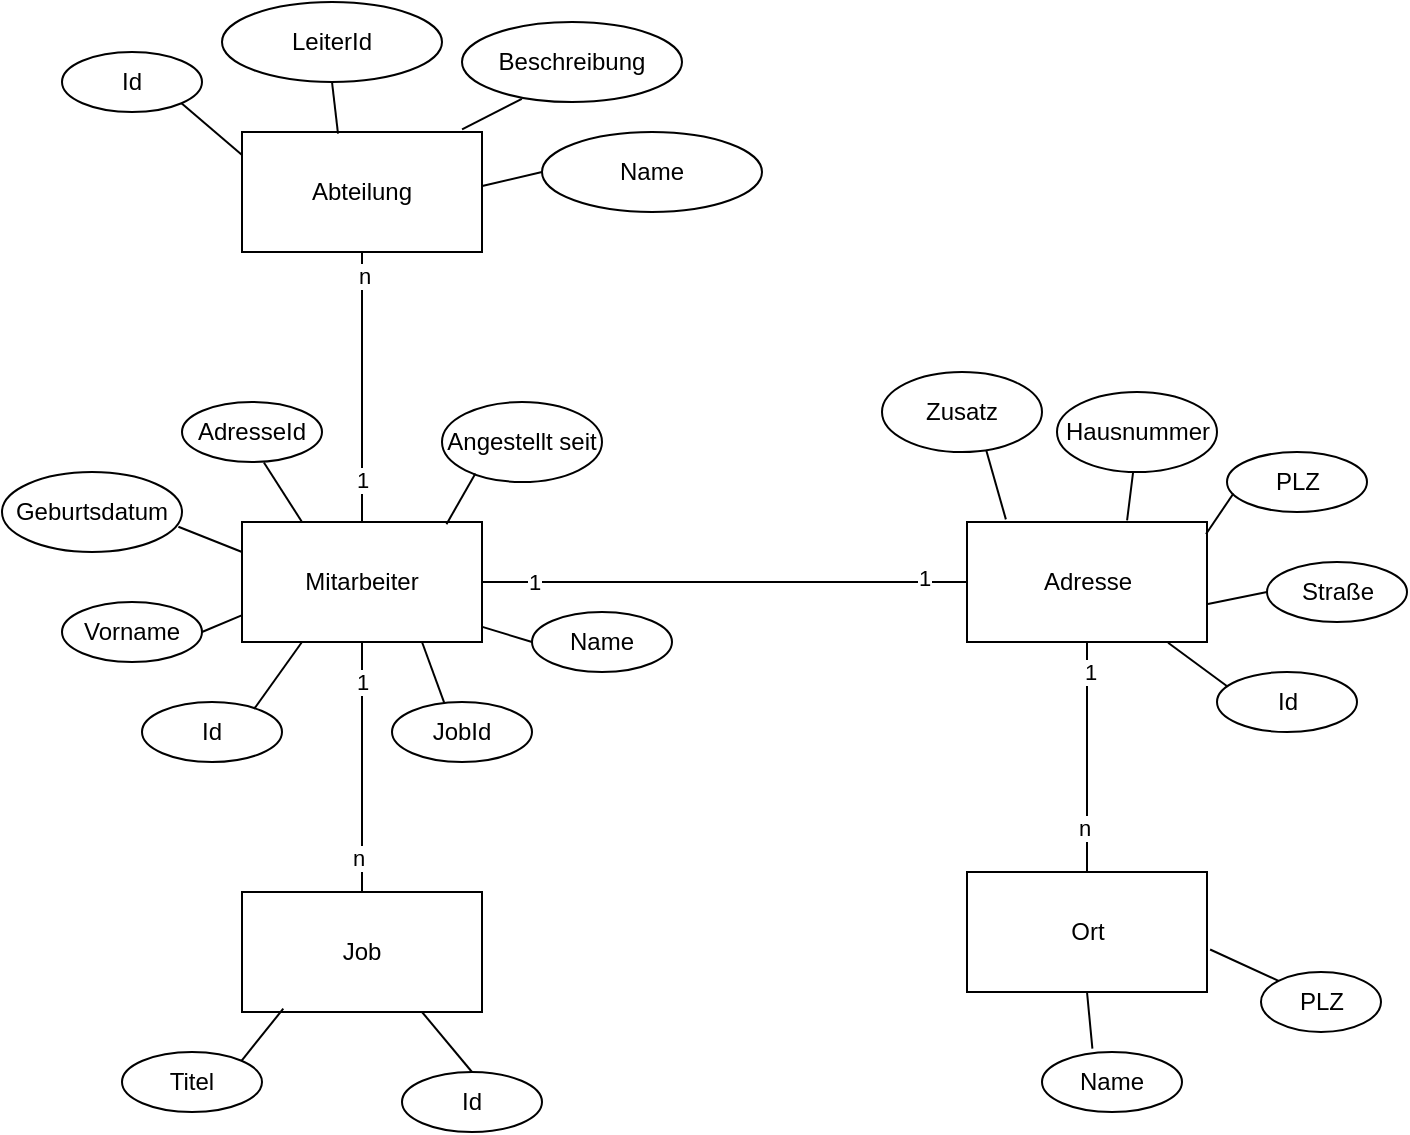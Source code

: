<mxfile version="24.5.2" type="device">
  <diagram id="415Xjly7tCgpQv022EDN" name="Seite-1">
    <mxGraphModel dx="1516" dy="668" grid="1" gridSize="10" guides="1" tooltips="1" connect="1" arrows="1" fold="1" page="1" pageScale="1" pageWidth="827" pageHeight="1169" math="0" shadow="0">
      <root>
        <mxCell id="0" />
        <mxCell id="1" parent="0" />
        <mxCell id="FzVCcaH5rEI2dsI1RSkb-1" value="AdresseId" style="ellipse;whiteSpace=wrap;html=1;" parent="1" vertex="1">
          <mxGeometry x="70" y="310" width="70" height="30" as="geometry" />
        </mxCell>
        <mxCell id="FzVCcaH5rEI2dsI1RSkb-3" value="Hausnummer" style="ellipse;whiteSpace=wrap;html=1;" parent="1" vertex="1">
          <mxGeometry x="507.5" y="305" width="80" height="40" as="geometry" />
        </mxCell>
        <mxCell id="FzVCcaH5rEI2dsI1RSkb-4" value="Name" style="ellipse;whiteSpace=wrap;html=1;" parent="1" vertex="1">
          <mxGeometry x="500" y="635" width="70" height="30" as="geometry" />
        </mxCell>
        <mxCell id="FzVCcaH5rEI2dsI1RSkb-5" value="Mitarbeiter" style="rounded=0;whiteSpace=wrap;html=1;" parent="1" vertex="1">
          <mxGeometry x="100" y="370" width="120" height="60" as="geometry" />
        </mxCell>
        <mxCell id="FzVCcaH5rEI2dsI1RSkb-6" value="Abteilung" style="rounded=0;whiteSpace=wrap;html=1;" parent="1" vertex="1">
          <mxGeometry x="100" y="175" width="120" height="60" as="geometry" />
        </mxCell>
        <mxCell id="FzVCcaH5rEI2dsI1RSkb-7" value="Adresse" style="rounded=0;whiteSpace=wrap;html=1;" parent="1" vertex="1">
          <mxGeometry x="462.5" y="370" width="120" height="60" as="geometry" />
        </mxCell>
        <mxCell id="FzVCcaH5rEI2dsI1RSkb-8" value="Ort" style="rounded=0;whiteSpace=wrap;html=1;" parent="1" vertex="1">
          <mxGeometry x="462.5" y="545" width="120" height="60" as="geometry" />
        </mxCell>
        <mxCell id="FzVCcaH5rEI2dsI1RSkb-9" value="Id" style="ellipse;whiteSpace=wrap;html=1;" parent="1" vertex="1">
          <mxGeometry x="587.5" y="445" width="70" height="30" as="geometry" />
        </mxCell>
        <mxCell id="FzVCcaH5rEI2dsI1RSkb-11" value="Angestellt seit" style="ellipse;whiteSpace=wrap;html=1;" parent="1" vertex="1">
          <mxGeometry x="200" y="310" width="80" height="40" as="geometry" />
        </mxCell>
        <mxCell id="FzVCcaH5rEI2dsI1RSkb-12" value="JobId" style="ellipse;whiteSpace=wrap;html=1;" parent="1" vertex="1">
          <mxGeometry x="175" y="460" width="70" height="30" as="geometry" />
        </mxCell>
        <mxCell id="FzVCcaH5rEI2dsI1RSkb-13" value="Geburtsdatum" style="ellipse;whiteSpace=wrap;html=1;" parent="1" vertex="1">
          <mxGeometry x="-20" y="345" width="90" height="40" as="geometry" />
        </mxCell>
        <mxCell id="FzVCcaH5rEI2dsI1RSkb-16" value="Beschreibung" style="ellipse;whiteSpace=wrap;html=1;" parent="1" vertex="1">
          <mxGeometry x="210" y="120" width="110" height="40" as="geometry" />
        </mxCell>
        <mxCell id="FzVCcaH5rEI2dsI1RSkb-18" value="Id" style="ellipse;whiteSpace=wrap;html=1;" parent="1" vertex="1">
          <mxGeometry x="10" y="135" width="70" height="30" as="geometry" />
        </mxCell>
        <mxCell id="FzVCcaH5rEI2dsI1RSkb-19" value="LeiterId" style="ellipse;whiteSpace=wrap;html=1;" parent="1" vertex="1">
          <mxGeometry x="90" y="110" width="110" height="40" as="geometry" />
        </mxCell>
        <mxCell id="FzVCcaH5rEI2dsI1RSkb-20" value="Name" style="ellipse;whiteSpace=wrap;html=1;" parent="1" vertex="1">
          <mxGeometry x="250" y="175" width="110" height="40" as="geometry" />
        </mxCell>
        <mxCell id="FzVCcaH5rEI2dsI1RSkb-22" value="Name" style="ellipse;whiteSpace=wrap;html=1;" parent="1" vertex="1">
          <mxGeometry x="245" y="415" width="70" height="30" as="geometry" />
        </mxCell>
        <mxCell id="FzVCcaH5rEI2dsI1RSkb-23" value="Vorname" style="ellipse;whiteSpace=wrap;html=1;" parent="1" vertex="1">
          <mxGeometry x="10" y="410" width="70" height="30" as="geometry" />
        </mxCell>
        <mxCell id="FzVCcaH5rEI2dsI1RSkb-24" value="Straße" style="ellipse;whiteSpace=wrap;html=1;" parent="1" vertex="1">
          <mxGeometry x="612.5" y="390" width="70" height="30" as="geometry" />
        </mxCell>
        <mxCell id="FzVCcaH5rEI2dsI1RSkb-25" value="PLZ" style="ellipse;whiteSpace=wrap;html=1;" parent="1" vertex="1">
          <mxGeometry x="592.5" y="335" width="70" height="30" as="geometry" />
        </mxCell>
        <mxCell id="FzVCcaH5rEI2dsI1RSkb-26" value="Zusatz" style="ellipse;whiteSpace=wrap;html=1;" parent="1" vertex="1">
          <mxGeometry x="420" y="295" width="80" height="40" as="geometry" />
        </mxCell>
        <mxCell id="FzVCcaH5rEI2dsI1RSkb-27" value="PLZ" style="ellipse;whiteSpace=wrap;html=1;" parent="1" vertex="1">
          <mxGeometry x="609.5" y="595" width="60" height="30" as="geometry" />
        </mxCell>
        <mxCell id="FzVCcaH5rEI2dsI1RSkb-28" value="Id" style="ellipse;whiteSpace=wrap;html=1;" parent="1" vertex="1">
          <mxGeometry x="50" y="460" width="70" height="30" as="geometry" />
        </mxCell>
        <mxCell id="FzVCcaH5rEI2dsI1RSkb-29" value="Id" style="ellipse;whiteSpace=wrap;html=1;" parent="1" vertex="1">
          <mxGeometry x="180" y="645" width="70" height="30" as="geometry" />
        </mxCell>
        <mxCell id="FzVCcaH5rEI2dsI1RSkb-31" value="Job" style="rounded=0;whiteSpace=wrap;html=1;" parent="1" vertex="1">
          <mxGeometry x="100" y="555" width="120" height="60" as="geometry" />
        </mxCell>
        <mxCell id="FzVCcaH5rEI2dsI1RSkb-32" value="Titel" style="ellipse;whiteSpace=wrap;html=1;" parent="1" vertex="1">
          <mxGeometry x="40" y="635" width="70" height="30" as="geometry" />
        </mxCell>
        <mxCell id="emK_JLEOLE2kQT3VceGG-1" value="" style="endArrow=none;html=1;rounded=0;entryX=0.5;entryY=1;entryDx=0;entryDy=0;exitX=0.5;exitY=0;exitDx=0;exitDy=0;" edge="1" parent="1" source="FzVCcaH5rEI2dsI1RSkb-8" target="FzVCcaH5rEI2dsI1RSkb-7">
          <mxGeometry width="50" height="50" relative="1" as="geometry">
            <mxPoint x="352.5" y="615" as="sourcePoint" />
            <mxPoint x="402.5" y="565" as="targetPoint" />
          </mxGeometry>
        </mxCell>
        <mxCell id="emK_JLEOLE2kQT3VceGG-32" value="1" style="edgeLabel;html=1;align=center;verticalAlign=middle;resizable=0;points=[];" vertex="1" connectable="0" parent="emK_JLEOLE2kQT3VceGG-1">
          <mxGeometry x="0.743" y="-1" relative="1" as="geometry">
            <mxPoint as="offset" />
          </mxGeometry>
        </mxCell>
        <mxCell id="emK_JLEOLE2kQT3VceGG-33" value="n" style="edgeLabel;html=1;align=center;verticalAlign=middle;resizable=0;points=[];" vertex="1" connectable="0" parent="emK_JLEOLE2kQT3VceGG-1">
          <mxGeometry x="-0.619" y="2" relative="1" as="geometry">
            <mxPoint as="offset" />
          </mxGeometry>
        </mxCell>
        <mxCell id="emK_JLEOLE2kQT3VceGG-2" value="" style="endArrow=none;html=1;rounded=0;entryX=0.5;entryY=1;entryDx=0;entryDy=0;exitX=0.5;exitY=0;exitDx=0;exitDy=0;" edge="1" parent="1" source="FzVCcaH5rEI2dsI1RSkb-31" target="FzVCcaH5rEI2dsI1RSkb-5">
          <mxGeometry width="50" height="50" relative="1" as="geometry">
            <mxPoint x="330" y="580" as="sourcePoint" />
            <mxPoint x="380" y="530" as="targetPoint" />
          </mxGeometry>
        </mxCell>
        <mxCell id="emK_JLEOLE2kQT3VceGG-30" value="n" style="edgeLabel;html=1;align=center;verticalAlign=middle;resizable=0;points=[];" vertex="1" connectable="0" parent="emK_JLEOLE2kQT3VceGG-2">
          <mxGeometry x="-0.728" y="2" relative="1" as="geometry">
            <mxPoint as="offset" />
          </mxGeometry>
        </mxCell>
        <mxCell id="emK_JLEOLE2kQT3VceGG-31" value="1" style="edgeLabel;html=1;align=center;verticalAlign=middle;resizable=0;points=[];" vertex="1" connectable="0" parent="emK_JLEOLE2kQT3VceGG-2">
          <mxGeometry x="0.689" relative="1" as="geometry">
            <mxPoint as="offset" />
          </mxGeometry>
        </mxCell>
        <mxCell id="emK_JLEOLE2kQT3VceGG-3" value="" style="endArrow=none;html=1;rounded=0;entryX=0.5;entryY=1;entryDx=0;entryDy=0;exitX=0.5;exitY=0;exitDx=0;exitDy=0;" edge="1" parent="1" source="FzVCcaH5rEI2dsI1RSkb-5" target="FzVCcaH5rEI2dsI1RSkb-6">
          <mxGeometry width="50" height="50" relative="1" as="geometry">
            <mxPoint x="330" y="330" as="sourcePoint" />
            <mxPoint x="380" y="280" as="targetPoint" />
          </mxGeometry>
        </mxCell>
        <mxCell id="emK_JLEOLE2kQT3VceGG-28" value="1" style="edgeLabel;html=1;align=center;verticalAlign=middle;resizable=0;points=[];" vertex="1" connectable="0" parent="emK_JLEOLE2kQT3VceGG-3">
          <mxGeometry x="-0.678" relative="1" as="geometry">
            <mxPoint as="offset" />
          </mxGeometry>
        </mxCell>
        <mxCell id="emK_JLEOLE2kQT3VceGG-29" value="n" style="edgeLabel;html=1;align=center;verticalAlign=middle;resizable=0;points=[];" vertex="1" connectable="0" parent="emK_JLEOLE2kQT3VceGG-3">
          <mxGeometry x="0.82" y="-1" relative="1" as="geometry">
            <mxPoint as="offset" />
          </mxGeometry>
        </mxCell>
        <mxCell id="emK_JLEOLE2kQT3VceGG-4" value="" style="endArrow=none;html=1;rounded=0;entryX=0;entryY=0.5;entryDx=0;entryDy=0;exitX=1;exitY=0.5;exitDx=0;exitDy=0;" edge="1" parent="1" source="FzVCcaH5rEI2dsI1RSkb-5" target="FzVCcaH5rEI2dsI1RSkb-7">
          <mxGeometry width="50" height="50" relative="1" as="geometry">
            <mxPoint x="380" y="520" as="sourcePoint" />
            <mxPoint x="430" y="470" as="targetPoint" />
          </mxGeometry>
        </mxCell>
        <mxCell id="emK_JLEOLE2kQT3VceGG-26" value="1" style="edgeLabel;html=1;align=center;verticalAlign=middle;resizable=0;points=[];" vertex="1" connectable="0" parent="emK_JLEOLE2kQT3VceGG-4">
          <mxGeometry x="-0.788" relative="1" as="geometry">
            <mxPoint as="offset" />
          </mxGeometry>
        </mxCell>
        <mxCell id="emK_JLEOLE2kQT3VceGG-27" value="1" style="edgeLabel;html=1;align=center;verticalAlign=middle;resizable=0;points=[];" vertex="1" connectable="0" parent="emK_JLEOLE2kQT3VceGG-4">
          <mxGeometry x="0.819" y="2" relative="1" as="geometry">
            <mxPoint as="offset" />
          </mxGeometry>
        </mxCell>
        <mxCell id="emK_JLEOLE2kQT3VceGG-6" value="" style="endArrow=none;html=1;rounded=0;entryX=0.585;entryY=1.009;entryDx=0;entryDy=0;entryPerimeter=0;exitX=0.25;exitY=0;exitDx=0;exitDy=0;" edge="1" parent="1" source="FzVCcaH5rEI2dsI1RSkb-5" target="FzVCcaH5rEI2dsI1RSkb-1">
          <mxGeometry width="50" height="50" relative="1" as="geometry">
            <mxPoint x="200" y="430" as="sourcePoint" />
            <mxPoint x="250" y="380" as="targetPoint" />
          </mxGeometry>
        </mxCell>
        <mxCell id="emK_JLEOLE2kQT3VceGG-7" value="" style="endArrow=none;html=1;rounded=0;entryX=0.98;entryY=0.684;entryDx=0;entryDy=0;entryPerimeter=0;exitX=0;exitY=0.25;exitDx=0;exitDy=0;" edge="1" parent="1" source="FzVCcaH5rEI2dsI1RSkb-5" target="FzVCcaH5rEI2dsI1RSkb-13">
          <mxGeometry width="50" height="50" relative="1" as="geometry">
            <mxPoint x="80" y="430" as="sourcePoint" />
            <mxPoint x="130" y="380" as="targetPoint" />
          </mxGeometry>
        </mxCell>
        <mxCell id="emK_JLEOLE2kQT3VceGG-8" value="" style="endArrow=none;html=1;rounded=0;entryX=0.001;entryY=0.776;entryDx=0;entryDy=0;entryPerimeter=0;exitX=1;exitY=0.5;exitDx=0;exitDy=0;" edge="1" parent="1" source="FzVCcaH5rEI2dsI1RSkb-23" target="FzVCcaH5rEI2dsI1RSkb-5">
          <mxGeometry width="50" height="50" relative="1" as="geometry">
            <mxPoint x="80" y="430" as="sourcePoint" />
            <mxPoint x="130" y="380" as="targetPoint" />
          </mxGeometry>
        </mxCell>
        <mxCell id="emK_JLEOLE2kQT3VceGG-9" value="" style="endArrow=none;html=1;rounded=0;exitX=0.801;exitY=0.115;exitDx=0;exitDy=0;exitPerimeter=0;" edge="1" parent="1" source="FzVCcaH5rEI2dsI1RSkb-28">
          <mxGeometry width="50" height="50" relative="1" as="geometry">
            <mxPoint x="80" y="480" as="sourcePoint" />
            <mxPoint x="130" y="430" as="targetPoint" />
          </mxGeometry>
        </mxCell>
        <mxCell id="emK_JLEOLE2kQT3VceGG-10" value="" style="endArrow=none;html=1;rounded=0;entryX=0.209;entryY=0.895;entryDx=0;entryDy=0;entryPerimeter=0;exitX=0.852;exitY=0.018;exitDx=0;exitDy=0;exitPerimeter=0;" edge="1" parent="1" source="FzVCcaH5rEI2dsI1RSkb-5" target="FzVCcaH5rEI2dsI1RSkb-11">
          <mxGeometry width="50" height="50" relative="1" as="geometry">
            <mxPoint x="180" y="470" as="sourcePoint" />
            <mxPoint x="230" y="420" as="targetPoint" />
          </mxGeometry>
        </mxCell>
        <mxCell id="emK_JLEOLE2kQT3VceGG-11" value="" style="endArrow=none;html=1;rounded=0;entryX=0;entryY=0.5;entryDx=0;entryDy=0;exitX=0.998;exitY=0.872;exitDx=0;exitDy=0;exitPerimeter=0;" edge="1" parent="1" source="FzVCcaH5rEI2dsI1RSkb-5" target="FzVCcaH5rEI2dsI1RSkb-22">
          <mxGeometry width="50" height="50" relative="1" as="geometry">
            <mxPoint x="180" y="470" as="sourcePoint" />
            <mxPoint x="230" y="420" as="targetPoint" />
          </mxGeometry>
        </mxCell>
        <mxCell id="emK_JLEOLE2kQT3VceGG-12" value="" style="endArrow=none;html=1;rounded=0;entryX=0.75;entryY=1;entryDx=0;entryDy=0;exitX=0.374;exitY=0.018;exitDx=0;exitDy=0;exitPerimeter=0;" edge="1" parent="1" source="FzVCcaH5rEI2dsI1RSkb-12" target="FzVCcaH5rEI2dsI1RSkb-5">
          <mxGeometry width="50" height="50" relative="1" as="geometry">
            <mxPoint x="180" y="470" as="sourcePoint" />
            <mxPoint x="230" y="420" as="targetPoint" />
          </mxGeometry>
        </mxCell>
        <mxCell id="emK_JLEOLE2kQT3VceGG-13" value="" style="endArrow=none;html=1;rounded=0;entryX=1;entryY=1;entryDx=0;entryDy=0;exitX=-0.001;exitY=0.19;exitDx=0;exitDy=0;exitPerimeter=0;" edge="1" parent="1" source="FzVCcaH5rEI2dsI1RSkb-6" target="FzVCcaH5rEI2dsI1RSkb-18">
          <mxGeometry width="50" height="50" relative="1" as="geometry">
            <mxPoint x="120" y="205" as="sourcePoint" />
            <mxPoint x="170" y="155" as="targetPoint" />
          </mxGeometry>
        </mxCell>
        <mxCell id="emK_JLEOLE2kQT3VceGG-14" value="" style="endArrow=none;html=1;rounded=0;entryX=0.5;entryY=1;entryDx=0;entryDy=0;exitX=0.4;exitY=0.013;exitDx=0;exitDy=0;exitPerimeter=0;" edge="1" parent="1" source="FzVCcaH5rEI2dsI1RSkb-6" target="FzVCcaH5rEI2dsI1RSkb-19">
          <mxGeometry width="50" height="50" relative="1" as="geometry">
            <mxPoint x="120" y="205" as="sourcePoint" />
            <mxPoint x="170" y="155" as="targetPoint" />
          </mxGeometry>
        </mxCell>
        <mxCell id="emK_JLEOLE2kQT3VceGG-15" value="" style="endArrow=none;html=1;rounded=0;entryX=0.272;entryY=0.961;entryDx=0;entryDy=0;entryPerimeter=0;exitX=0.917;exitY=-0.022;exitDx=0;exitDy=0;exitPerimeter=0;" edge="1" parent="1" source="FzVCcaH5rEI2dsI1RSkb-6" target="FzVCcaH5rEI2dsI1RSkb-16">
          <mxGeometry width="50" height="50" relative="1" as="geometry">
            <mxPoint x="240" y="175" as="sourcePoint" />
            <mxPoint x="290" y="125" as="targetPoint" />
          </mxGeometry>
        </mxCell>
        <mxCell id="emK_JLEOLE2kQT3VceGG-16" value="" style="endArrow=none;html=1;rounded=0;entryX=0;entryY=0.5;entryDx=0;entryDy=0;exitX=1.001;exitY=0.45;exitDx=0;exitDy=0;exitPerimeter=0;" edge="1" parent="1" source="FzVCcaH5rEI2dsI1RSkb-6" target="FzVCcaH5rEI2dsI1RSkb-20">
          <mxGeometry width="50" height="50" relative="1" as="geometry">
            <mxPoint x="240" y="175" as="sourcePoint" />
            <mxPoint x="290" y="125" as="targetPoint" />
          </mxGeometry>
        </mxCell>
        <mxCell id="emK_JLEOLE2kQT3VceGG-17" value="" style="endArrow=none;html=1;rounded=0;entryX=0.651;entryY=0.975;entryDx=0;entryDy=0;entryPerimeter=0;exitX=0.162;exitY=-0.022;exitDx=0;exitDy=0;exitPerimeter=0;" edge="1" parent="1" source="FzVCcaH5rEI2dsI1RSkb-7" target="FzVCcaH5rEI2dsI1RSkb-26">
          <mxGeometry width="50" height="50" relative="1" as="geometry">
            <mxPoint x="462.5" y="385" as="sourcePoint" />
            <mxPoint x="512.5" y="335" as="targetPoint" />
          </mxGeometry>
        </mxCell>
        <mxCell id="emK_JLEOLE2kQT3VceGG-18" value="" style="endArrow=none;html=1;rounded=0;entryX=0.475;entryY=1.012;entryDx=0;entryDy=0;entryPerimeter=0;exitX=0.667;exitY=-0.013;exitDx=0;exitDy=0;exitPerimeter=0;" edge="1" parent="1" source="FzVCcaH5rEI2dsI1RSkb-7" target="FzVCcaH5rEI2dsI1RSkb-3">
          <mxGeometry width="50" height="50" relative="1" as="geometry">
            <mxPoint x="532.5" y="395" as="sourcePoint" />
            <mxPoint x="582.5" y="345" as="targetPoint" />
          </mxGeometry>
        </mxCell>
        <mxCell id="emK_JLEOLE2kQT3VceGG-19" value="" style="endArrow=none;html=1;rounded=0;entryX=0.046;entryY=0.691;entryDx=0;entryDy=0;entryPerimeter=0;exitX=0.996;exitY=0.1;exitDx=0;exitDy=0;exitPerimeter=0;" edge="1" parent="1" source="FzVCcaH5rEI2dsI1RSkb-7" target="FzVCcaH5rEI2dsI1RSkb-25">
          <mxGeometry width="50" height="50" relative="1" as="geometry">
            <mxPoint x="532.5" y="395" as="sourcePoint" />
            <mxPoint x="582.5" y="345" as="targetPoint" />
          </mxGeometry>
        </mxCell>
        <mxCell id="emK_JLEOLE2kQT3VceGG-20" value="" style="endArrow=none;html=1;rounded=0;entryX=0;entryY=0.5;entryDx=0;entryDy=0;exitX=1.004;exitY=0.684;exitDx=0;exitDy=0;exitPerimeter=0;" edge="1" parent="1" source="FzVCcaH5rEI2dsI1RSkb-7" target="FzVCcaH5rEI2dsI1RSkb-24">
          <mxGeometry width="50" height="50" relative="1" as="geometry">
            <mxPoint x="532.5" y="465" as="sourcePoint" />
            <mxPoint x="582.5" y="415" as="targetPoint" />
          </mxGeometry>
        </mxCell>
        <mxCell id="emK_JLEOLE2kQT3VceGG-21" value="" style="endArrow=none;html=1;rounded=0;entryX=0.075;entryY=0.241;entryDx=0;entryDy=0;exitX=0.838;exitY=1.006;exitDx=0;exitDy=0;exitPerimeter=0;entryPerimeter=0;" edge="1" parent="1" source="FzVCcaH5rEI2dsI1RSkb-7" target="FzVCcaH5rEI2dsI1RSkb-9">
          <mxGeometry width="50" height="50" relative="1" as="geometry">
            <mxPoint x="532.5" y="465" as="sourcePoint" />
            <mxPoint x="582.5" y="415" as="targetPoint" />
          </mxGeometry>
        </mxCell>
        <mxCell id="emK_JLEOLE2kQT3VceGG-22" value="" style="endArrow=none;html=1;rounded=0;entryX=1.013;entryY=0.646;entryDx=0;entryDy=0;entryPerimeter=0;exitX=0;exitY=0;exitDx=0;exitDy=0;" edge="1" parent="1" source="FzVCcaH5rEI2dsI1RSkb-27" target="FzVCcaH5rEI2dsI1RSkb-8">
          <mxGeometry width="50" height="50" relative="1" as="geometry">
            <mxPoint x="432.5" y="675" as="sourcePoint" />
            <mxPoint x="482.5" y="625" as="targetPoint" />
          </mxGeometry>
        </mxCell>
        <mxCell id="emK_JLEOLE2kQT3VceGG-23" value="" style="endArrow=none;html=1;rounded=0;exitX=0.36;exitY=-0.057;exitDx=0;exitDy=0;exitPerimeter=0;" edge="1" parent="1" source="FzVCcaH5rEI2dsI1RSkb-4">
          <mxGeometry width="50" height="50" relative="1" as="geometry">
            <mxPoint x="472.5" y="655" as="sourcePoint" />
            <mxPoint x="522.5" y="605" as="targetPoint" />
          </mxGeometry>
        </mxCell>
        <mxCell id="emK_JLEOLE2kQT3VceGG-24" value="" style="endArrow=none;html=1;rounded=0;entryX=0.75;entryY=1;entryDx=0;entryDy=0;exitX=0.5;exitY=0;exitDx=0;exitDy=0;" edge="1" parent="1" source="FzVCcaH5rEI2dsI1RSkb-29" target="FzVCcaH5rEI2dsI1RSkb-31">
          <mxGeometry width="50" height="50" relative="1" as="geometry">
            <mxPoint x="210" y="690" as="sourcePoint" />
            <mxPoint x="260" y="640" as="targetPoint" />
          </mxGeometry>
        </mxCell>
        <mxCell id="emK_JLEOLE2kQT3VceGG-25" value="" style="endArrow=none;html=1;rounded=0;entryX=0.172;entryY=0.972;entryDx=0;entryDy=0;entryPerimeter=0;exitX=1;exitY=0;exitDx=0;exitDy=0;" edge="1" parent="1" source="FzVCcaH5rEI2dsI1RSkb-32" target="FzVCcaH5rEI2dsI1RSkb-31">
          <mxGeometry width="50" height="50" relative="1" as="geometry">
            <mxPoint x="210" y="690" as="sourcePoint" />
            <mxPoint x="260" y="640" as="targetPoint" />
          </mxGeometry>
        </mxCell>
      </root>
    </mxGraphModel>
  </diagram>
</mxfile>
